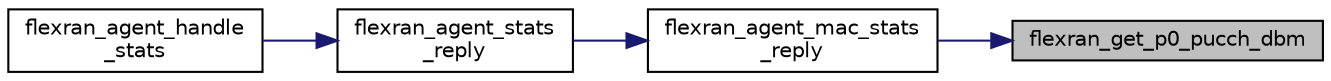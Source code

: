 digraph "flexran_get_p0_pucch_dbm"
{
 // LATEX_PDF_SIZE
  edge [fontname="Helvetica",fontsize="10",labelfontname="Helvetica",labelfontsize="10"];
  node [fontname="Helvetica",fontsize="10",shape=record];
  rankdir="RL";
  Node1 [label="flexran_get_p0_pucch_dbm",height=0.2,width=0.4,color="black", fillcolor="grey75", style="filled", fontcolor="black",tooltip=" "];
  Node1 -> Node2 [dir="back",color="midnightblue",fontsize="10",style="solid",fontname="Helvetica"];
  Node2 [label="flexran_agent_mac_stats\l_reply",height=0.2,width=0.4,color="black", fillcolor="white", style="filled",URL="$flexran__agent__mac_8h.html#ad20d94c04194d76e13adab7f2a07b0f0",tooltip=" "];
  Node2 -> Node3 [dir="back",color="midnightblue",fontsize="10",style="solid",fontname="Helvetica"];
  Node3 [label="flexran_agent_stats\l_reply",height=0.2,width=0.4,color="black", fillcolor="white", style="filled",URL="$flexran__agent__handler_8c.html#a5d243d6bde0840630abc819d19bd4778",tooltip=" "];
  Node3 -> Node4 [dir="back",color="midnightblue",fontsize="10",style="solid",fontname="Helvetica"];
  Node4 [label="flexran_agent_handle\l_stats",height=0.2,width=0.4,color="black", fillcolor="white", style="filled",URL="$flexran__agent__handler_8c.html#a43c9a5dc096691280f076b3867c03464",tooltip=" "];
}
